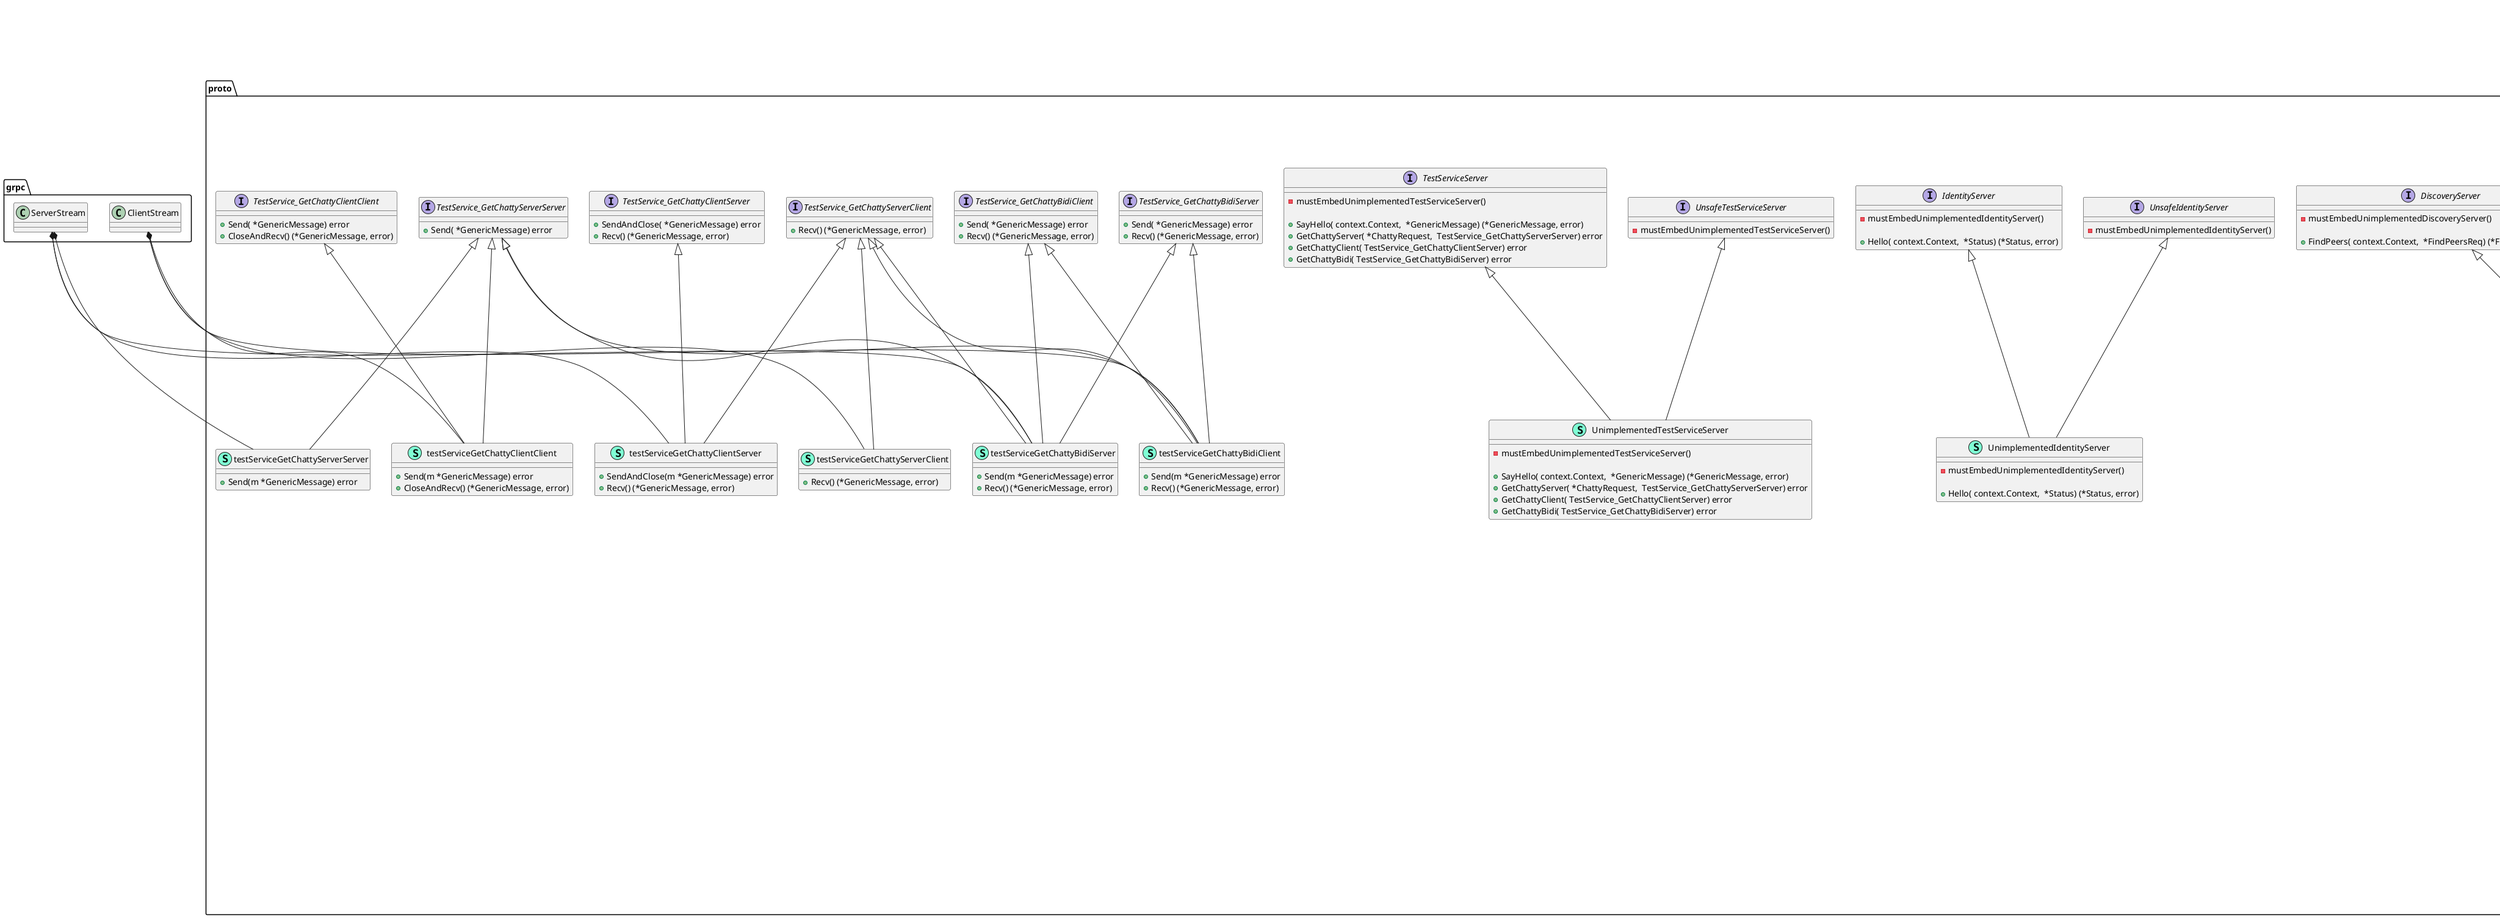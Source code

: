 @startuml
namespace proto {
    class ChattyRequest << (S,Aquamarine) >> {
        - state protoimpl.MessageState
        - sizeCache protoimpl.SizeCache
        - unknownFields protoimpl.UnknownFields

        + Message string
        + Count int32

        - validate(all bool) error

        + Reset() 
        + String() string
        + ProtoMessage() 
        + ProtoReflect() protoreflect.Message
        + Descriptor() ([]byte, []int)
        + GetMessage() string
        + GetCount() int32
        + Validate() error
        + ValidateAll() error

    }
    class ChattyRequestMultiError << (S,Aquamarine) >> {
        + Error() string
        + AllErrors() []error

    }
    class ChattyRequestValidationError << (S,Aquamarine) >> {
        - field string
        - reason string
        - cause error
        - key bool

        + Field() string
        + Reason() string
        + Cause() error
        + Key() bool
        + ErrorName() string
        + Error() string

    }
    interface DiscoveryClient  {
        + FindPeers(ctx context.Context, in *FindPeersReq, opts ...grpc.CallOption) (*FindPeersResp, error)

    }
    interface DiscoveryServer  {
        - mustEmbedUnimplementedDiscoveryServer() 

        + FindPeers( context.Context,  *FindPeersReq) (*FindPeersResp, error)

    }
    class FindPeersReq << (S,Aquamarine) >> {
        - state protoimpl.MessageState
        - sizeCache protoimpl.SizeCache
        - unknownFields protoimpl.UnknownFields

        + Key string
        + Count int64

        - validate(all bool) error

        + Reset() 
        + String() string
        + ProtoMessage() 
        + ProtoReflect() protoreflect.Message
        + Descriptor() ([]byte, []int)
        + GetKey() string
        + GetCount() int64
        + Validate() error
        + ValidateAll() error

    }
    class FindPeersReqMultiError << (S,Aquamarine) >> {
        + Error() string
        + AllErrors() []error

    }
    class FindPeersReqValidationError << (S,Aquamarine) >> {
        - field string
        - reason string
        - cause error
        - key bool

        + Field() string
        + Reason() string
        + Cause() error
        + Key() bool
        + ErrorName() string
        + Error() string

    }
    class FindPeersResp << (S,Aquamarine) >> {
        - state protoimpl.MessageState
        - sizeCache protoimpl.SizeCache
        - unknownFields protoimpl.UnknownFields

        + Nodes []string

        - validate(all bool) error

        + Reset() 
        + String() string
        + ProtoMessage() 
        + ProtoReflect() protoreflect.Message
        + Descriptor() ([]byte, []int)
        + GetNodes() []string
        + Validate() error
        + ValidateAll() error

    }
    class FindPeersRespMultiError << (S,Aquamarine) >> {
        + Error() string
        + AllErrors() []error

    }
    class FindPeersRespValidationError << (S,Aquamarine) >> {
        - field string
        - reason string
        - cause error
        - key bool

        + Field() string
        + Reason() string
        + Cause() error
        + Key() bool
        + ErrorName() string
        + Error() string

    }
    class GenericMessage << (S,Aquamarine) >> {
        - state protoimpl.MessageState
        - sizeCache protoimpl.SizeCache
        - unknownFields protoimpl.UnknownFields

        + Message string

        - validate(all bool) error

        + Reset() 
        + String() string
        + ProtoMessage() 
        + ProtoReflect() protoreflect.Message
        + Descriptor() ([]byte, []int)
        + GetMessage() string
        + Validate() error
        + ValidateAll() error

    }
    class GenericMessageMultiError << (S,Aquamarine) >> {
        + Error() string
        + AllErrors() []error

    }
    class GenericMessageValidationError << (S,Aquamarine) >> {
        - field string
        - reason string
        - cause error
        - key bool

        + Field() string
        + Reason() string
        + Cause() error
        + Key() bool
        + ErrorName() string
        + Error() string

    }
    interface IdentityClient  {
        + Hello(ctx context.Context, in *Status, opts ...grpc.CallOption) (*Status, error)

    }
    interface IdentityServer  {
        - mustEmbedUnimplementedIdentityServer() 

        + Hello( context.Context,  *Status) (*Status, error)

    }
    class Status << (S,Aquamarine) >> {
        - state protoimpl.MessageState
        - sizeCache protoimpl.SizeCache
        - unknownFields protoimpl.UnknownFields

        + Metadata <font color=blue>map</font>[string]string
        + Keys []*Status_Key
        + Chain int64
        + Genesis string
        + TemporaryDial bool

        - validate(all bool) error

        + Reset() 
        + String() string
        + ProtoMessage() 
        + ProtoReflect() protoreflect.Message
        + Descriptor() ([]byte, []int)
        + GetMetadata() <font color=blue>map</font>[string]string
        + GetKeys() []*Status_Key
        + GetChain() int64
        + GetGenesis() string
        + GetTemporaryDial() bool
        + Validate() error
        + ValidateAll() error

    }
    class StatusMultiError << (S,Aquamarine) >> {
        + Error() string
        + AllErrors() []error

    }
    class StatusValidationError << (S,Aquamarine) >> {
        - field string
        - reason string
        - cause error
        - key bool

        + Field() string
        + Reason() string
        + Cause() error
        + Key() bool
        + ErrorName() string
        + Error() string

    }
    class Status_Key << (S,Aquamarine) >> {
        - state protoimpl.MessageState
        - sizeCache protoimpl.SizeCache
        - unknownFields protoimpl.UnknownFields

        + Signature string
        + Message string

        - validate(all bool) error

        + Reset() 
        + String() string
        + ProtoMessage() 
        + ProtoReflect() protoreflect.Message
        + Descriptor() ([]byte, []int)
        + GetSignature() string
        + GetMessage() string
        + Validate() error
        + ValidateAll() error

    }
    class Status_KeyMultiError << (S,Aquamarine) >> {
        + Error() string
        + AllErrors() []error

    }
    class Status_KeyValidationError << (S,Aquamarine) >> {
        - field string
        - reason string
        - cause error
        - key bool

        + Field() string
        + Reason() string
        + Cause() error
        + Key() bool
        + ErrorName() string
        + Error() string

    }
    interface TestServiceClient  {
        + SayHello(ctx context.Context, in *GenericMessage, opts ...grpc.CallOption) (*GenericMessage, error)
        + GetChattyServer(ctx context.Context, in *ChattyRequest, opts ...grpc.CallOption) (TestService_GetChattyServerClient, error)
        + GetChattyClient(ctx context.Context, opts ...grpc.CallOption) (TestService_GetChattyClientClient, error)
        + GetChattyBidi(ctx context.Context, opts ...grpc.CallOption) (TestService_GetChattyBidiClient, error)

    }
    interface TestServiceServer  {
        - mustEmbedUnimplementedTestServiceServer() 

        + SayHello( context.Context,  *GenericMessage) (*GenericMessage, error)
        + GetChattyServer( *ChattyRequest,  TestService_GetChattyServerServer) error
        + GetChattyClient( TestService_GetChattyClientServer) error
        + GetChattyBidi( TestService_GetChattyBidiServer) error

    }
    interface TestService_GetChattyBidiClient  {
        + Send( *GenericMessage) error
        + Recv() (*GenericMessage, error)

    }
    interface TestService_GetChattyBidiServer  {
        + Send( *GenericMessage) error
        + Recv() (*GenericMessage, error)

    }
    interface TestService_GetChattyClientClient  {
        + Send( *GenericMessage) error
        + CloseAndRecv() (*GenericMessage, error)

    }
    interface TestService_GetChattyClientServer  {
        + SendAndClose( *GenericMessage) error
        + Recv() (*GenericMessage, error)

    }
    interface TestService_GetChattyServerClient  {
        + Recv() (*GenericMessage, error)

    }
    interface TestService_GetChattyServerServer  {
        + Send( *GenericMessage) error

    }
    class UnimplementedDiscoveryServer << (S,Aquamarine) >> {
        - mustEmbedUnimplementedDiscoveryServer() 

        + FindPeers( context.Context,  *FindPeersReq) (*FindPeersResp, error)

    }
    class UnimplementedIdentityServer << (S,Aquamarine) >> {
        - mustEmbedUnimplementedIdentityServer() 

        + Hello( context.Context,  *Status) (*Status, error)

    }
    class UnimplementedTestServiceServer << (S,Aquamarine) >> {
        - mustEmbedUnimplementedTestServiceServer() 

        + SayHello( context.Context,  *GenericMessage) (*GenericMessage, error)
        + GetChattyServer( *ChattyRequest,  TestService_GetChattyServerServer) error
        + GetChattyClient( TestService_GetChattyClientServer) error
        + GetChattyBidi( TestService_GetChattyBidiServer) error

    }
    interface UnsafeDiscoveryServer  {
        - mustEmbedUnimplementedDiscoveryServer() 

    }
    interface UnsafeIdentityServer  {
        - mustEmbedUnimplementedIdentityServer() 

    }
    interface UnsafeTestServiceServer  {
        - mustEmbedUnimplementedTestServiceServer() 

    }
    class discoveryClient << (S,Aquamarine) >> {
        - cc grpc.ClientConnInterface

        + FindPeers(ctx context.Context, in *FindPeersReq, opts ...grpc.CallOption) (*FindPeersResp, error)

    }
    class identityClient << (S,Aquamarine) >> {
        - cc grpc.ClientConnInterface

        + Hello(ctx context.Context, in *Status, opts ...grpc.CallOption) (*Status, error)

    }
    class proto.ChattyRequestMultiError << (T, #FF7700) >>  {
    }
    class proto.FindPeersReqMultiError << (T, #FF7700) >>  {
    }
    class proto.FindPeersRespMultiError << (T, #FF7700) >>  {
    }
    class proto.GenericMessageMultiError << (T, #FF7700) >>  {
    }
    class proto.StatusMultiError << (T, #FF7700) >>  {
    }
    class proto.Status_KeyMultiError << (T, #FF7700) >>  {
    }
    class testServiceClient << (S,Aquamarine) >> {
        - cc grpc.ClientConnInterface

        + SayHello(ctx context.Context, in *GenericMessage, opts ...grpc.CallOption) (*GenericMessage, error)
        + GetChattyServer(ctx context.Context, in *ChattyRequest, opts ...grpc.CallOption) (TestService_GetChattyServerClient, error)
        + GetChattyClient(ctx context.Context, opts ...grpc.CallOption) (TestService_GetChattyClientClient, error)
        + GetChattyBidi(ctx context.Context, opts ...grpc.CallOption) (TestService_GetChattyBidiClient, error)

    }
    class testServiceGetChattyBidiClient << (S,Aquamarine) >> {
        + Send(m *GenericMessage) error
        + Recv() (*GenericMessage, error)

    }
    class testServiceGetChattyBidiServer << (S,Aquamarine) >> {
        + Send(m *GenericMessage) error
        + Recv() (*GenericMessage, error)

    }
    class testServiceGetChattyClientClient << (S,Aquamarine) >> {
        + Send(m *GenericMessage) error
        + CloseAndRecv() (*GenericMessage, error)

    }
    class testServiceGetChattyClientServer << (S,Aquamarine) >> {
        + SendAndClose(m *GenericMessage) error
        + Recv() (*GenericMessage, error)

    }
    class testServiceGetChattyServerClient << (S,Aquamarine) >> {
        + Recv() (*GenericMessage, error)

    }
    class testServiceGetChattyServerServer << (S,Aquamarine) >> {
        + Send(m *GenericMessage) error

    }
}
"grpc.ClientStream" *-- "proto.testServiceGetChattyBidiClient"
"grpc.ServerStream" *-- "proto.testServiceGetChattyBidiServer"
"grpc.ClientStream" *-- "proto.testServiceGetChattyClientClient"
"grpc.ServerStream" *-- "proto.testServiceGetChattyClientServer"
"grpc.ClientStream" *-- "proto.testServiceGetChattyServerClient"
"grpc.ServerStream" *-- "proto.testServiceGetChattyServerServer"

"proto.DiscoveryServer" <|-- "proto.UnimplementedDiscoveryServer"
"proto.UnsafeDiscoveryServer" <|-- "proto.UnimplementedDiscoveryServer"
"proto.IdentityServer" <|-- "proto.UnimplementedIdentityServer"
"proto.UnsafeIdentityServer" <|-- "proto.UnimplementedIdentityServer"
"proto.TestServiceServer" <|-- "proto.UnimplementedTestServiceServer"
"proto.UnsafeTestServiceServer" <|-- "proto.UnimplementedTestServiceServer"
"proto.DiscoveryClient" <|-- "proto.discoveryClient"
"proto.IdentityClient" <|-- "proto.identityClient"
"proto.TestServiceClient" <|-- "proto.testServiceClient"
"proto.TestService_GetChattyBidiClient" <|-- "proto.testServiceGetChattyBidiClient"
"proto.TestService_GetChattyBidiServer" <|-- "proto.testServiceGetChattyBidiClient"
"proto.TestService_GetChattyServerClient" <|-- "proto.testServiceGetChattyBidiClient"
"proto.TestService_GetChattyServerServer" <|-- "proto.testServiceGetChattyBidiClient"
"proto.TestService_GetChattyBidiClient" <|-- "proto.testServiceGetChattyBidiServer"
"proto.TestService_GetChattyBidiServer" <|-- "proto.testServiceGetChattyBidiServer"
"proto.TestService_GetChattyServerClient" <|-- "proto.testServiceGetChattyBidiServer"
"proto.TestService_GetChattyServerServer" <|-- "proto.testServiceGetChattyBidiServer"
"proto.TestService_GetChattyClientClient" <|-- "proto.testServiceGetChattyClientClient"
"proto.TestService_GetChattyServerServer" <|-- "proto.testServiceGetChattyClientClient"
"proto.TestService_GetChattyClientServer" <|-- "proto.testServiceGetChattyClientServer"
"proto.TestService_GetChattyServerClient" <|-- "proto.testServiceGetChattyClientServer"
"proto.TestService_GetChattyServerClient" <|-- "proto.testServiceGetChattyServerClient"
"proto.TestService_GetChattyServerServer" <|-- "proto.testServiceGetChattyServerServer"

"__builtin__.[]error" #.. "proto.ChattyRequestMultiError"
"__builtin__.[]error" #.. "proto.FindPeersReqMultiError"
"__builtin__.[]error" #.. "proto.FindPeersRespMultiError"
"__builtin__.[]error" #.. "proto.GenericMessageMultiError"
"__builtin__.[]error" #.. "proto.StatusMultiError"
"__builtin__.[]error" #.. "proto.Status_KeyMultiError"
@enduml
